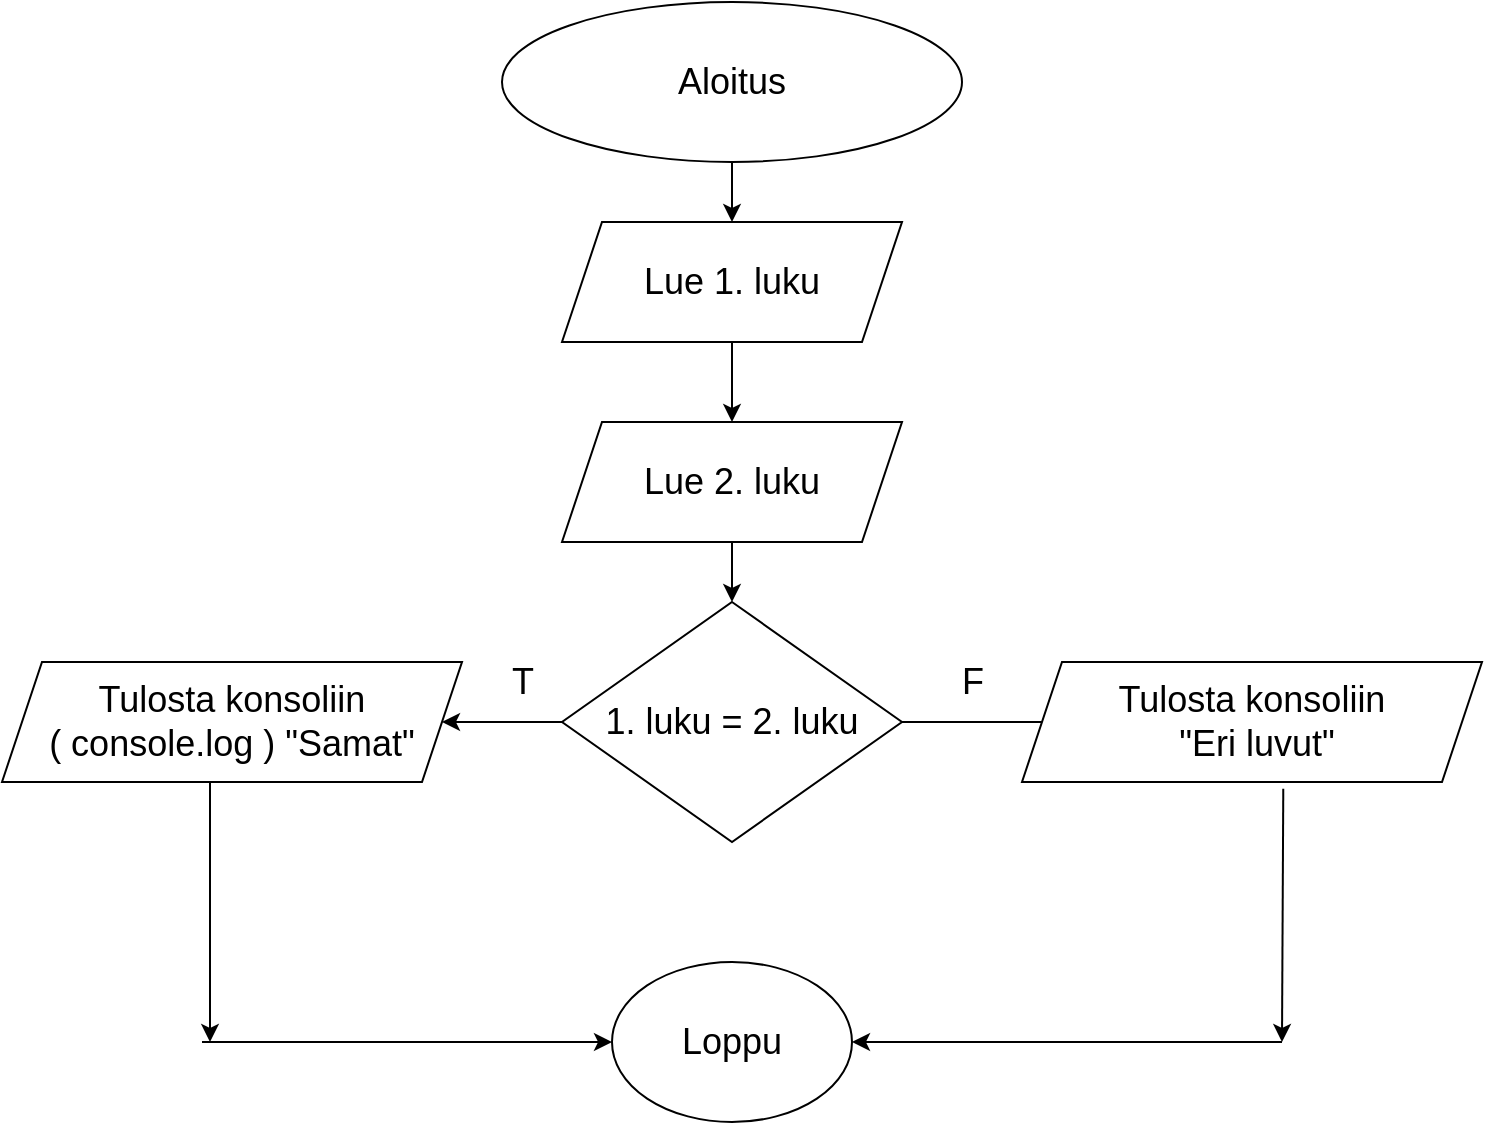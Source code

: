 <mxfile version="20.6.2" type="github">
  <diagram id="bgVvX7nWBylyzyHtnpir" name="Sivu-1">
    <mxGraphModel dx="742" dy="438" grid="1" gridSize="10" guides="1" tooltips="1" connect="1" arrows="1" fold="1" page="1" pageScale="1" pageWidth="827" pageHeight="1169" math="0" shadow="0">
      <root>
        <mxCell id="0" />
        <mxCell id="1" parent="0" />
        <mxCell id="QQ0F9ixSipoDYbLYd50D-4" value="" style="edgeStyle=orthogonalEdgeStyle;rounded=0;orthogonalLoop=1;jettySize=auto;html=1;fontSize=18;" parent="1" source="QQ0F9ixSipoDYbLYd50D-1" target="QQ0F9ixSipoDYbLYd50D-2" edge="1">
          <mxGeometry relative="1" as="geometry" />
        </mxCell>
        <mxCell id="QQ0F9ixSipoDYbLYd50D-1" value="&lt;font style=&quot;font-size: 18px;&quot;&gt;Aloitus&lt;/font&gt;" style="ellipse;whiteSpace=wrap;html=1;" parent="1" vertex="1">
          <mxGeometry x="250" y="10" width="230" height="80" as="geometry" />
        </mxCell>
        <mxCell id="QQ0F9ixSipoDYbLYd50D-5" value="" style="edgeStyle=orthogonalEdgeStyle;rounded=0;orthogonalLoop=1;jettySize=auto;html=1;fontSize=18;" parent="1" source="QQ0F9ixSipoDYbLYd50D-2" target="QQ0F9ixSipoDYbLYd50D-3" edge="1">
          <mxGeometry relative="1" as="geometry" />
        </mxCell>
        <mxCell id="QQ0F9ixSipoDYbLYd50D-2" value="Lue 1. luku" style="shape=parallelogram;perimeter=parallelogramPerimeter;whiteSpace=wrap;html=1;fixedSize=1;fontSize=18;" parent="1" vertex="1">
          <mxGeometry x="280" y="120" width="170" height="60" as="geometry" />
        </mxCell>
        <mxCell id="QQ0F9ixSipoDYbLYd50D-7" value="" style="edgeStyle=orthogonalEdgeStyle;rounded=0;orthogonalLoop=1;jettySize=auto;html=1;fontSize=18;" parent="1" source="QQ0F9ixSipoDYbLYd50D-3" target="QQ0F9ixSipoDYbLYd50D-6" edge="1">
          <mxGeometry relative="1" as="geometry" />
        </mxCell>
        <mxCell id="QQ0F9ixSipoDYbLYd50D-3" value="Lue 2. luku" style="shape=parallelogram;perimeter=parallelogramPerimeter;whiteSpace=wrap;html=1;fixedSize=1;fontSize=18;" parent="1" vertex="1">
          <mxGeometry x="280" y="220" width="170" height="60" as="geometry" />
        </mxCell>
        <mxCell id="QQ0F9ixSipoDYbLYd50D-11" value="" style="edgeStyle=orthogonalEdgeStyle;rounded=0;orthogonalLoop=1;jettySize=auto;html=1;fontSize=18;" parent="1" source="QQ0F9ixSipoDYbLYd50D-6" target="QQ0F9ixSipoDYbLYd50D-8" edge="1">
          <mxGeometry relative="1" as="geometry" />
        </mxCell>
        <mxCell id="QQ0F9ixSipoDYbLYd50D-6" value="1. luku = 2. luku" style="rhombus;whiteSpace=wrap;html=1;fontSize=18;" parent="1" vertex="1">
          <mxGeometry x="280" y="310" width="170" height="120" as="geometry" />
        </mxCell>
        <mxCell id="QQ0F9ixSipoDYbLYd50D-8" value="Tulosta konsoliin &lt;br&gt;( console.log ) &quot;Samat&quot;" style="shape=parallelogram;perimeter=parallelogramPerimeter;whiteSpace=wrap;html=1;fixedSize=1;fontSize=18;" parent="1" vertex="1">
          <mxGeometry y="340" width="230" height="60" as="geometry" />
        </mxCell>
        <mxCell id="QQ0F9ixSipoDYbLYd50D-13" value="Loppu" style="ellipse;whiteSpace=wrap;html=1;fontSize=18;" parent="1" vertex="1">
          <mxGeometry x="305" y="490" width="120" height="80" as="geometry" />
        </mxCell>
        <mxCell id="QQ0F9ixSipoDYbLYd50D-14" value="" style="endArrow=classic;html=1;rounded=0;fontSize=18;" parent="1" edge="1">
          <mxGeometry width="50" height="50" relative="1" as="geometry">
            <mxPoint x="104" y="400" as="sourcePoint" />
            <mxPoint x="104" y="530" as="targetPoint" />
          </mxGeometry>
        </mxCell>
        <mxCell id="QQ0F9ixSipoDYbLYd50D-15" value="" style="endArrow=classic;html=1;rounded=0;fontSize=18;entryX=0;entryY=0.5;entryDx=0;entryDy=0;" parent="1" target="QQ0F9ixSipoDYbLYd50D-13" edge="1">
          <mxGeometry width="50" height="50" relative="1" as="geometry">
            <mxPoint x="100" y="530" as="sourcePoint" />
            <mxPoint x="114" y="550" as="targetPoint" />
          </mxGeometry>
        </mxCell>
        <mxCell id="QQ0F9ixSipoDYbLYd50D-12" value="Tulosta konsoliin&lt;br&gt;&amp;nbsp;&quot;Eri luvut&quot;" style="shape=parallelogram;perimeter=parallelogramPerimeter;whiteSpace=wrap;html=1;fixedSize=1;fontSize=18;" parent="1" vertex="1">
          <mxGeometry x="510" y="340" width="230" height="60" as="geometry" />
        </mxCell>
        <mxCell id="QQ0F9ixSipoDYbLYd50D-17" value="" style="edgeStyle=orthogonalEdgeStyle;rounded=0;orthogonalLoop=1;jettySize=auto;html=1;fontSize=18;endArrow=none;" parent="1" source="QQ0F9ixSipoDYbLYd50D-6" target="QQ0F9ixSipoDYbLYd50D-12" edge="1">
          <mxGeometry relative="1" as="geometry">
            <mxPoint x="450" y="370" as="sourcePoint" />
            <mxPoint x="560" y="370" as="targetPoint" />
          </mxGeometry>
        </mxCell>
        <mxCell id="QQ0F9ixSipoDYbLYd50D-19" value="" style="endArrow=classic;html=1;rounded=0;fontSize=18;exitX=0.568;exitY=1.056;exitDx=0;exitDy=0;exitPerimeter=0;" parent="1" source="QQ0F9ixSipoDYbLYd50D-12" edge="1">
          <mxGeometry width="50" height="50" relative="1" as="geometry">
            <mxPoint x="370" y="450" as="sourcePoint" />
            <mxPoint x="640" y="530" as="targetPoint" />
          </mxGeometry>
        </mxCell>
        <mxCell id="QQ0F9ixSipoDYbLYd50D-20" value="" style="endArrow=classic;html=1;rounded=0;fontSize=18;entryX=1;entryY=0.5;entryDx=0;entryDy=0;" parent="1" target="QQ0F9ixSipoDYbLYd50D-13" edge="1">
          <mxGeometry width="50" height="50" relative="1" as="geometry">
            <mxPoint x="640" y="530" as="sourcePoint" />
            <mxPoint x="420" y="400" as="targetPoint" />
          </mxGeometry>
        </mxCell>
        <mxCell id="_-XCYSgl8m8wpmdxs7wI-1" value="T" style="text;html=1;align=center;verticalAlign=middle;resizable=0;points=[];autosize=1;strokeColor=none;fillColor=none;fontSize=18;" vertex="1" parent="1">
          <mxGeometry x="245" y="330" width="30" height="40" as="geometry" />
        </mxCell>
        <mxCell id="_-XCYSgl8m8wpmdxs7wI-2" value="F" style="text;html=1;align=center;verticalAlign=middle;resizable=0;points=[];autosize=1;strokeColor=none;fillColor=none;fontSize=18;" vertex="1" parent="1">
          <mxGeometry x="470" y="330" width="30" height="40" as="geometry" />
        </mxCell>
      </root>
    </mxGraphModel>
  </diagram>
</mxfile>
